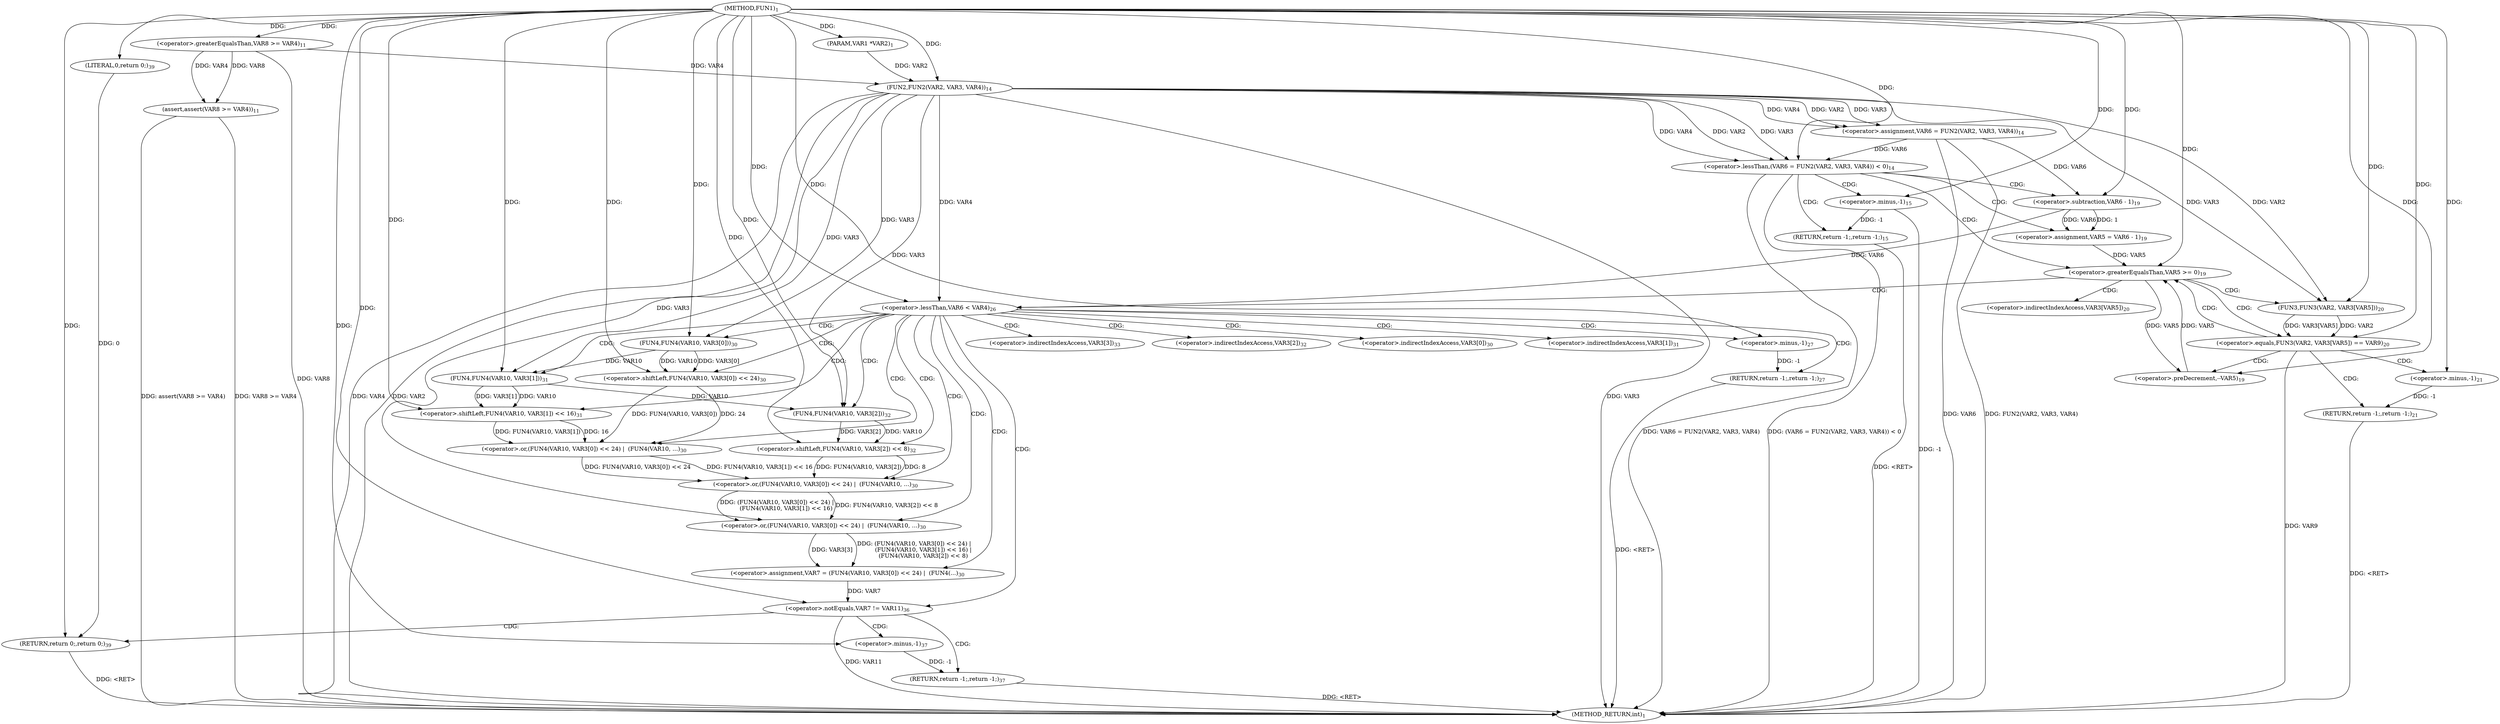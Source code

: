 digraph "FUN1" {  
"8" [label = <(METHOD,FUN1)<SUB>1</SUB>> ]
"104" [label = <(METHOD_RETURN,int)<SUB>1</SUB>> ]
"9" [label = <(PARAM,VAR1 *VAR2)<SUB>1</SUB>> ]
"15" [label = <(assert,assert(VAR8 &gt;= VAR4))<SUB>11</SUB>> ]
"65" [label = <(&lt;operator&gt;.assignment,VAR7 = (FUN4(VAR10, VAR3[0]) &lt;&lt; 24) |
	  (FUN4(...)<SUB>30</SUB>> ]
"102" [label = <(RETURN,return 0;,return 0;)<SUB>39</SUB>> ]
"20" [label = <(&lt;operator&gt;.lessThan,(VAR6 = FUN2(VAR2, VAR3, VAR4)) &lt; 0)<SUB>14</SUB>> ]
"39" [label = <(&lt;operator&gt;.greaterEqualsThan,VAR5 &gt;= 0)<SUB>19</SUB>> ]
"42" [label = <(&lt;operator&gt;.preDecrement,--VAR5)<SUB>19</SUB>> ]
"58" [label = <(&lt;operator&gt;.lessThan,VAR6 &lt; VAR4)<SUB>26</SUB>> ]
"95" [label = <(&lt;operator&gt;.notEquals,VAR7 != VAR11)<SUB>36</SUB>> ]
"103" [label = <(LITERAL,0,return 0;)<SUB>39</SUB>> ]
"16" [label = <(&lt;operator&gt;.greaterEqualsThan,VAR8 &gt;= VAR4)<SUB>11</SUB>> ]
"29" [label = <(RETURN,return -1;,return -1;)<SUB>15</SUB>> ]
"34" [label = <(&lt;operator&gt;.assignment,VAR5 = VAR6 - 1)<SUB>19</SUB>> ]
"62" [label = <(RETURN,return -1;,return -1;)<SUB>27</SUB>> ]
"67" [label = <(&lt;operator&gt;.or,(FUN4(VAR10, VAR3[0]) &lt;&lt; 24) |
	  (FUN4(VAR10, ...)<SUB>30</SUB>> ]
"99" [label = <(RETURN,return -1;,return -1;)<SUB>37</SUB>> ]
"21" [label = <(&lt;operator&gt;.assignment,VAR6 = FUN2(VAR2, VAR3, VAR4))<SUB>14</SUB>> ]
"30" [label = <(&lt;operator&gt;.minus,-1)<SUB>15</SUB>> ]
"46" [label = <(&lt;operator&gt;.equals,FUN3(VAR2, VAR3[VAR5]) == VAR9)<SUB>20</SUB>> ]
"63" [label = <(&lt;operator&gt;.minus,-1)<SUB>27</SUB>> ]
"68" [label = <(&lt;operator&gt;.or,(FUN4(VAR10, VAR3[0]) &lt;&lt; 24) |
	  (FUN4(VAR10, ...)<SUB>30</SUB>> ]
"100" [label = <(&lt;operator&gt;.minus,-1)<SUB>37</SUB>> ]
"23" [label = <(FUN2,FUN2(VAR2, VAR3, VAR4))<SUB>14</SUB>> ]
"36" [label = <(&lt;operator&gt;.subtraction,VAR6 - 1)<SUB>19</SUB>> ]
"54" [label = <(RETURN,return -1;,return -1;)<SUB>21</SUB>> ]
"69" [label = <(&lt;operator&gt;.or,(FUN4(VAR10, VAR3[0]) &lt;&lt; 24) |
	  (FUN4(VAR10, ...)<SUB>30</SUB>> ]
"84" [label = <(&lt;operator&gt;.shiftLeft,FUN4(VAR10, VAR3[2]) &lt;&lt; 8)<SUB>32</SUB>> ]
"47" [label = <(FUN3,FUN3(VAR2, VAR3[VAR5]))<SUB>20</SUB>> ]
"55" [label = <(&lt;operator&gt;.minus,-1)<SUB>21</SUB>> ]
"70" [label = <(&lt;operator&gt;.shiftLeft,FUN4(VAR10, VAR3[0]) &lt;&lt; 24)<SUB>30</SUB>> ]
"77" [label = <(&lt;operator&gt;.shiftLeft,FUN4(VAR10, VAR3[1]) &lt;&lt; 16)<SUB>31</SUB>> ]
"85" [label = <(FUN4,FUN4(VAR10, VAR3[2]))<SUB>32</SUB>> ]
"71" [label = <(FUN4,FUN4(VAR10, VAR3[0]))<SUB>30</SUB>> ]
"78" [label = <(FUN4,FUN4(VAR10, VAR3[1]))<SUB>31</SUB>> ]
"91" [label = <(&lt;operator&gt;.indirectIndexAccess,VAR3[3])<SUB>33</SUB>> ]
"49" [label = <(&lt;operator&gt;.indirectIndexAccess,VAR3[VAR5])<SUB>20</SUB>> ]
"87" [label = <(&lt;operator&gt;.indirectIndexAccess,VAR3[2])<SUB>32</SUB>> ]
"73" [label = <(&lt;operator&gt;.indirectIndexAccess,VAR3[0])<SUB>30</SUB>> ]
"80" [label = <(&lt;operator&gt;.indirectIndexAccess,VAR3[1])<SUB>31</SUB>> ]
  "102" -> "104"  [ label = "DDG: &lt;RET&gt;"] 
  "54" -> "104"  [ label = "DDG: &lt;RET&gt;"] 
  "29" -> "104"  [ label = "DDG: &lt;RET&gt;"] 
  "62" -> "104"  [ label = "DDG: &lt;RET&gt;"] 
  "99" -> "104"  [ label = "DDG: &lt;RET&gt;"] 
  "15" -> "104"  [ label = "DDG: VAR8 &gt;= VAR4"] 
  "15" -> "104"  [ label = "DDG: assert(VAR8 &gt;= VAR4)"] 
  "21" -> "104"  [ label = "DDG: VAR6"] 
  "23" -> "104"  [ label = "DDG: VAR2"] 
  "23" -> "104"  [ label = "DDG: VAR3"] 
  "23" -> "104"  [ label = "DDG: VAR4"] 
  "21" -> "104"  [ label = "DDG: FUN2(VAR2, VAR3, VAR4)"] 
  "20" -> "104"  [ label = "DDG: VAR6 = FUN2(VAR2, VAR3, VAR4)"] 
  "20" -> "104"  [ label = "DDG: (VAR6 = FUN2(VAR2, VAR3, VAR4)) &lt; 0"] 
  "30" -> "104"  [ label = "DDG: -1"] 
  "46" -> "104"  [ label = "DDG: VAR9"] 
  "16" -> "104"  [ label = "DDG: VAR8"] 
  "95" -> "104"  [ label = "DDG: VAR11"] 
  "8" -> "9"  [ label = "DDG: "] 
  "67" -> "65"  [ label = "DDG: (FUN4(VAR10, VAR3[0]) &lt;&lt; 24) |
	  (FUN4(VAR10, VAR3[1]) &lt;&lt; 16) |
	  (FUN4(VAR10, VAR3[2]) &lt;&lt; 8)"] 
  "67" -> "65"  [ label = "DDG: VAR3[3]"] 
  "103" -> "102"  [ label = "DDG: 0"] 
  "8" -> "102"  [ label = "DDG: "] 
  "16" -> "15"  [ label = "DDG: VAR8"] 
  "16" -> "15"  [ label = "DDG: VAR4"] 
  "8" -> "103"  [ label = "DDG: "] 
  "8" -> "16"  [ label = "DDG: "] 
  "21" -> "20"  [ label = "DDG: VAR6"] 
  "23" -> "20"  [ label = "DDG: VAR2"] 
  "23" -> "20"  [ label = "DDG: VAR3"] 
  "23" -> "20"  [ label = "DDG: VAR4"] 
  "8" -> "20"  [ label = "DDG: "] 
  "30" -> "29"  [ label = "DDG: -1"] 
  "36" -> "34"  [ label = "DDG: VAR6"] 
  "36" -> "34"  [ label = "DDG: 1"] 
  "34" -> "39"  [ label = "DDG: VAR5"] 
  "42" -> "39"  [ label = "DDG: VAR5"] 
  "8" -> "39"  [ label = "DDG: "] 
  "39" -> "42"  [ label = "DDG: VAR5"] 
  "8" -> "42"  [ label = "DDG: "] 
  "36" -> "58"  [ label = "DDG: VAR6"] 
  "8" -> "58"  [ label = "DDG: "] 
  "23" -> "58"  [ label = "DDG: VAR4"] 
  "63" -> "62"  [ label = "DDG: -1"] 
  "68" -> "67"  [ label = "DDG: (FUN4(VAR10, VAR3[0]) &lt;&lt; 24) |
	  (FUN4(VAR10, VAR3[1]) &lt;&lt; 16)"] 
  "68" -> "67"  [ label = "DDG: FUN4(VAR10, VAR3[2]) &lt;&lt; 8"] 
  "23" -> "67"  [ label = "DDG: VAR3"] 
  "65" -> "95"  [ label = "DDG: VAR7"] 
  "8" -> "95"  [ label = "DDG: "] 
  "100" -> "99"  [ label = "DDG: -1"] 
  "23" -> "21"  [ label = "DDG: VAR2"] 
  "23" -> "21"  [ label = "DDG: VAR3"] 
  "23" -> "21"  [ label = "DDG: VAR4"] 
  "69" -> "68"  [ label = "DDG: FUN4(VAR10, VAR3[0]) &lt;&lt; 24"] 
  "69" -> "68"  [ label = "DDG: FUN4(VAR10, VAR3[1]) &lt;&lt; 16"] 
  "84" -> "68"  [ label = "DDG: FUN4(VAR10, VAR3[2])"] 
  "84" -> "68"  [ label = "DDG: 8"] 
  "9" -> "23"  [ label = "DDG: VAR2"] 
  "8" -> "23"  [ label = "DDG: "] 
  "16" -> "23"  [ label = "DDG: VAR4"] 
  "8" -> "30"  [ label = "DDG: "] 
  "21" -> "36"  [ label = "DDG: VAR6"] 
  "8" -> "36"  [ label = "DDG: "] 
  "47" -> "46"  [ label = "DDG: VAR2"] 
  "47" -> "46"  [ label = "DDG: VAR3[VAR5]"] 
  "8" -> "46"  [ label = "DDG: "] 
  "55" -> "54"  [ label = "DDG: -1"] 
  "8" -> "63"  [ label = "DDG: "] 
  "70" -> "69"  [ label = "DDG: FUN4(VAR10, VAR3[0])"] 
  "70" -> "69"  [ label = "DDG: 24"] 
  "77" -> "69"  [ label = "DDG: FUN4(VAR10, VAR3[1])"] 
  "77" -> "69"  [ label = "DDG: 16"] 
  "85" -> "84"  [ label = "DDG: VAR10"] 
  "85" -> "84"  [ label = "DDG: VAR3[2]"] 
  "8" -> "84"  [ label = "DDG: "] 
  "8" -> "100"  [ label = "DDG: "] 
  "23" -> "47"  [ label = "DDG: VAR2"] 
  "8" -> "47"  [ label = "DDG: "] 
  "23" -> "47"  [ label = "DDG: VAR3"] 
  "71" -> "70"  [ label = "DDG: VAR10"] 
  "71" -> "70"  [ label = "DDG: VAR3[0]"] 
  "8" -> "70"  [ label = "DDG: "] 
  "78" -> "77"  [ label = "DDG: VAR10"] 
  "78" -> "77"  [ label = "DDG: VAR3[1]"] 
  "8" -> "77"  [ label = "DDG: "] 
  "78" -> "85"  [ label = "DDG: VAR10"] 
  "8" -> "85"  [ label = "DDG: "] 
  "23" -> "85"  [ label = "DDG: VAR3"] 
  "8" -> "55"  [ label = "DDG: "] 
  "8" -> "71"  [ label = "DDG: "] 
  "23" -> "71"  [ label = "DDG: VAR3"] 
  "71" -> "78"  [ label = "DDG: VAR10"] 
  "8" -> "78"  [ label = "DDG: "] 
  "23" -> "78"  [ label = "DDG: VAR3"] 
  "20" -> "30"  [ label = "CDG: "] 
  "20" -> "34"  [ label = "CDG: "] 
  "20" -> "29"  [ label = "CDG: "] 
  "20" -> "36"  [ label = "CDG: "] 
  "20" -> "39"  [ label = "CDG: "] 
  "39" -> "47"  [ label = "CDG: "] 
  "39" -> "49"  [ label = "CDG: "] 
  "39" -> "46"  [ label = "CDG: "] 
  "39" -> "58"  [ label = "CDG: "] 
  "58" -> "68"  [ label = "CDG: "] 
  "58" -> "73"  [ label = "CDG: "] 
  "58" -> "77"  [ label = "CDG: "] 
  "58" -> "84"  [ label = "CDG: "] 
  "58" -> "85"  [ label = "CDG: "] 
  "58" -> "69"  [ label = "CDG: "] 
  "58" -> "67"  [ label = "CDG: "] 
  "58" -> "95"  [ label = "CDG: "] 
  "58" -> "65"  [ label = "CDG: "] 
  "58" -> "87"  [ label = "CDG: "] 
  "58" -> "91"  [ label = "CDG: "] 
  "58" -> "80"  [ label = "CDG: "] 
  "58" -> "71"  [ label = "CDG: "] 
  "58" -> "70"  [ label = "CDG: "] 
  "58" -> "63"  [ label = "CDG: "] 
  "58" -> "78"  [ label = "CDG: "] 
  "58" -> "62"  [ label = "CDG: "] 
  "95" -> "99"  [ label = "CDG: "] 
  "95" -> "102"  [ label = "CDG: "] 
  "95" -> "100"  [ label = "CDG: "] 
  "46" -> "42"  [ label = "CDG: "] 
  "46" -> "54"  [ label = "CDG: "] 
  "46" -> "55"  [ label = "CDG: "] 
  "46" -> "39"  [ label = "CDG: "] 
}
